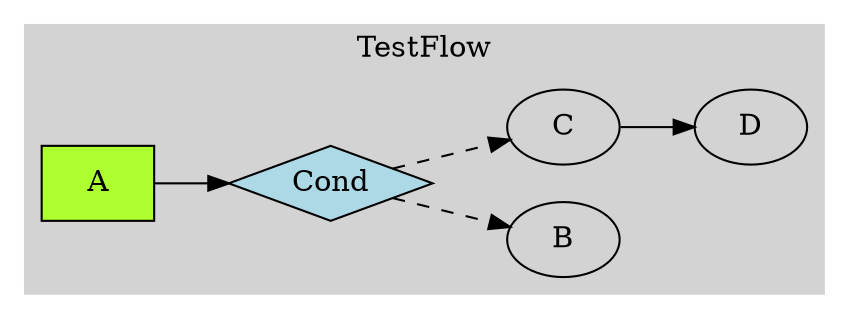digraph G {
  rankdir=LR;
  compound=true;
  subgraph cluster_TestFlow {
    label="TestFlow";
    style=filled;
    color=lightgrey;
    "A" [shape=box, style=filled, fillcolor=greenyellow];
    "Cond" [shape=diamond, style=filled, fillcolor=lightblue];
    "B";
    "C";
    "D";
  }
  "A" -> "Cond";
  "Cond" -> "B" [style=dashed];
  "Cond" -> "C" [style=dashed];
  "C" -> "D";
}

